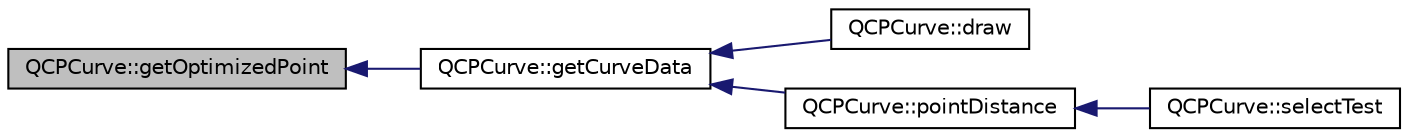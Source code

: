 digraph "QCPCurve::getOptimizedPoint"
{
  edge [fontname="Helvetica",fontsize="10",labelfontname="Helvetica",labelfontsize="10"];
  node [fontname="Helvetica",fontsize="10",shape=record];
  rankdir="LR";
  Node163 [label="QCPCurve::getOptimizedPoint",height=0.2,width=0.4,color="black", fillcolor="grey75", style="filled", fontcolor="black"];
  Node163 -> Node164 [dir="back",color="midnightblue",fontsize="10",style="solid",fontname="Helvetica"];
  Node164 [label="QCPCurve::getCurveData",height=0.2,width=0.4,color="black", fillcolor="white", style="filled",URL="$d6/d30/class_q_c_p_curve.html#a3ca9d2c315c643f732cc85e20d18b551"];
  Node164 -> Node165 [dir="back",color="midnightblue",fontsize="10",style="solid",fontname="Helvetica"];
  Node165 [label="QCPCurve::draw",height=0.2,width=0.4,color="black", fillcolor="white", style="filled",URL="$d6/d30/class_q_c_p_curve.html#a2361302d2fc6ec669849bd3bca00c4b2"];
  Node164 -> Node166 [dir="back",color="midnightblue",fontsize="10",style="solid",fontname="Helvetica"];
  Node166 [label="QCPCurve::pointDistance",height=0.2,width=0.4,color="black", fillcolor="white", style="filled",URL="$d6/d30/class_q_c_p_curve.html#adc3ab8051946f9097cdf7c0707ef1a25"];
  Node166 -> Node167 [dir="back",color="midnightblue",fontsize="10",style="solid",fontname="Helvetica"];
  Node167 [label="QCPCurve::selectTest",height=0.2,width=0.4,color="black", fillcolor="white", style="filled",URL="$d6/d30/class_q_c_p_curve.html#a87a9fb34a2a48dcae4c1245ada235e7d"];
}
